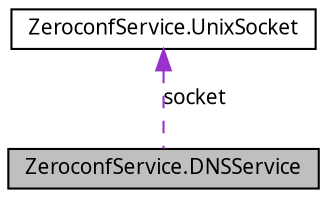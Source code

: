digraph G
{
  edge [fontname="FreeSans.ttf",fontsize=10,labelfontname="FreeSans.ttf",labelfontsize=10];
  node [fontname="FreeSans.ttf",fontsize=10,shape=record];
  Node1 [label="ZeroconfService.DNSService",height=0.2,width=0.4,color="black", fillcolor="grey75", style="filled" fontcolor="black"];
  Node2 -> Node1 [dir=back,color="darkorchid3",fontsize=10,style="dashed",label="socket",fontname="FreeSans.ttf"];
  Node2 [label="ZeroconfService.UnixSocket",height=0.2,width=0.4,color="black", fillcolor="white", style="filled",URL="$class_zeroconf_service_1_1_unix_socket.html"];
}
